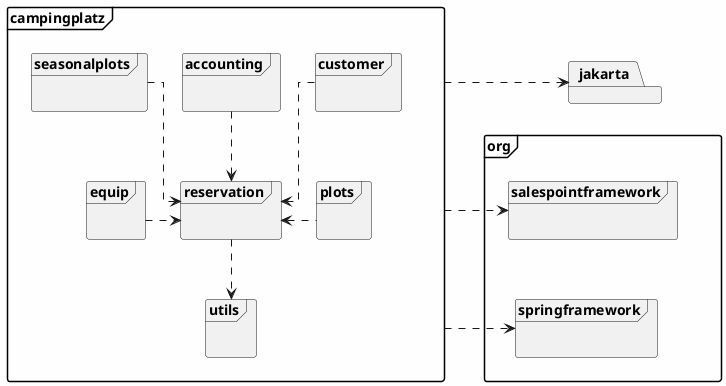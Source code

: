 @startuml
hide empty fields
hide empty methods
skinparam classAttributeIconSize 0
skinparam linetype ortho
skinparam BackgroundColor #FEFEFE
allowmixing
skinparam packageStyle Frame

package campingplatz{

package equip{
}
package reservation{
}
package customer{
}
package plots{
}
package utils{
}
package accounting{
}
package seasonalplots{
}
}
package org{
package org.salespointframework{
}
package org.springframework{
}
}
package jakarta

customer .d.> reservation
equip .r.> reservation
plots .l.> reservation
utils <.u. reservation
accounting ..> reservation
seasonalplots ..> reservation


org.springframework -[hidden]u- org.salespointframework
jakarta -[hidden]d- org


campingplatz .r.> springframework
campingplatz .r.> salespointframework
campingplatz .r.> jakarta

@enduml